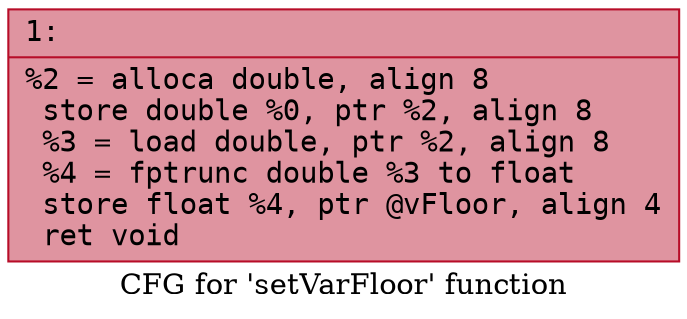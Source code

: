 digraph "CFG for 'setVarFloor' function" {
	label="CFG for 'setVarFloor' function";

	Node0x60000334def0 [shape=record,color="#b70d28ff", style=filled, fillcolor="#b70d2870" fontname="Courier",label="{1:\l|  %2 = alloca double, align 8\l  store double %0, ptr %2, align 8\l  %3 = load double, ptr %2, align 8\l  %4 = fptrunc double %3 to float\l  store float %4, ptr @vFloor, align 4\l  ret void\l}"];
}
